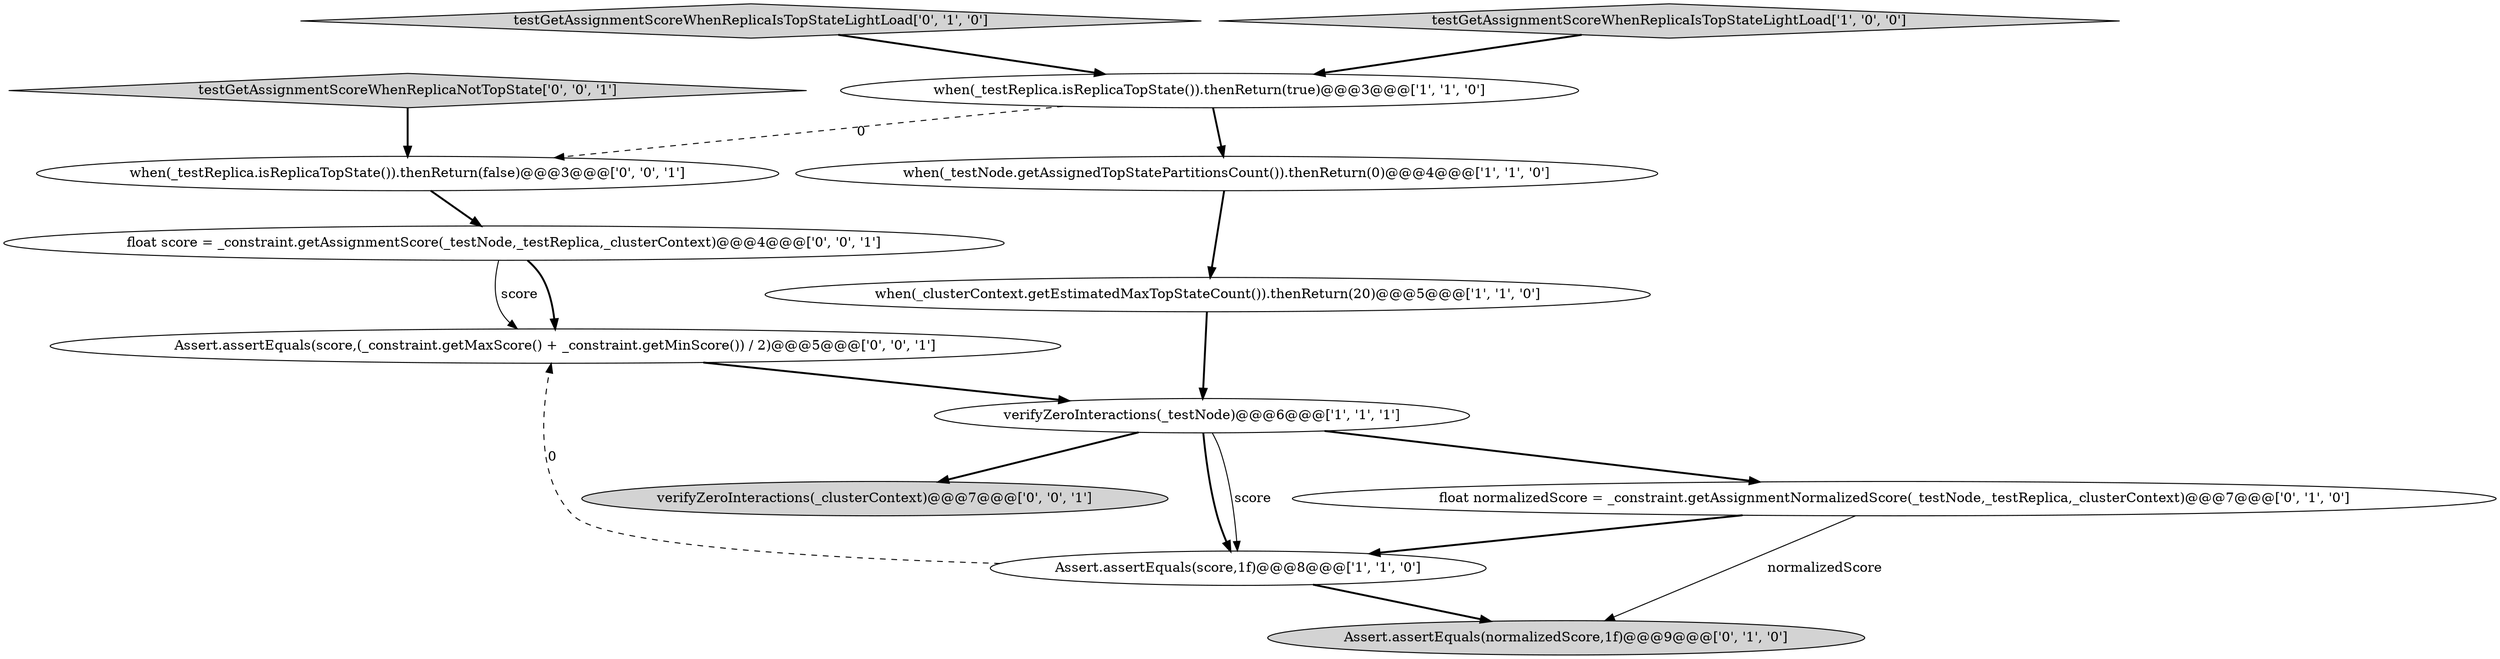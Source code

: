 digraph {
11 [style = filled, label = "Assert.assertEquals(score,(_constraint.getMaxScore() + _constraint.getMinScore()) / 2)@@@5@@@['0', '0', '1']", fillcolor = white, shape = ellipse image = "AAA0AAABBB3BBB"];
6 [style = filled, label = "testGetAssignmentScoreWhenReplicaIsTopStateLightLoad['0', '1', '0']", fillcolor = lightgray, shape = diamond image = "AAA0AAABBB2BBB"];
8 [style = filled, label = "Assert.assertEquals(normalizedScore,1f)@@@9@@@['0', '1', '0']", fillcolor = lightgray, shape = ellipse image = "AAA1AAABBB2BBB"];
0 [style = filled, label = "when(_testNode.getAssignedTopStatePartitionsCount()).thenReturn(0)@@@4@@@['1', '1', '0']", fillcolor = white, shape = ellipse image = "AAA0AAABBB1BBB"];
12 [style = filled, label = "float score = _constraint.getAssignmentScore(_testNode,_testReplica,_clusterContext)@@@4@@@['0', '0', '1']", fillcolor = white, shape = ellipse image = "AAA0AAABBB3BBB"];
4 [style = filled, label = "verifyZeroInteractions(_testNode)@@@6@@@['1', '1', '1']", fillcolor = white, shape = ellipse image = "AAA0AAABBB1BBB"];
3 [style = filled, label = "when(_clusterContext.getEstimatedMaxTopStateCount()).thenReturn(20)@@@5@@@['1', '1', '0']", fillcolor = white, shape = ellipse image = "AAA0AAABBB1BBB"];
13 [style = filled, label = "when(_testReplica.isReplicaTopState()).thenReturn(false)@@@3@@@['0', '0', '1']", fillcolor = white, shape = ellipse image = "AAA0AAABBB3BBB"];
7 [style = filled, label = "float normalizedScore = _constraint.getAssignmentNormalizedScore(_testNode,_testReplica,_clusterContext)@@@7@@@['0', '1', '0']", fillcolor = white, shape = ellipse image = "AAA1AAABBB2BBB"];
10 [style = filled, label = "testGetAssignmentScoreWhenReplicaNotTopState['0', '0', '1']", fillcolor = lightgray, shape = diamond image = "AAA0AAABBB3BBB"];
9 [style = filled, label = "verifyZeroInteractions(_clusterContext)@@@7@@@['0', '0', '1']", fillcolor = lightgray, shape = ellipse image = "AAA0AAABBB3BBB"];
2 [style = filled, label = "when(_testReplica.isReplicaTopState()).thenReturn(true)@@@3@@@['1', '1', '0']", fillcolor = white, shape = ellipse image = "AAA0AAABBB1BBB"];
1 [style = filled, label = "testGetAssignmentScoreWhenReplicaIsTopStateLightLoad['1', '0', '0']", fillcolor = lightgray, shape = diamond image = "AAA0AAABBB1BBB"];
5 [style = filled, label = "Assert.assertEquals(score,1f)@@@8@@@['1', '1', '0']", fillcolor = white, shape = ellipse image = "AAA0AAABBB1BBB"];
7->5 [style = bold, label=""];
4->5 [style = bold, label=""];
2->13 [style = dashed, label="0"];
12->11 [style = bold, label=""];
2->0 [style = bold, label=""];
13->12 [style = bold, label=""];
11->4 [style = bold, label=""];
10->13 [style = bold, label=""];
4->7 [style = bold, label=""];
0->3 [style = bold, label=""];
5->8 [style = bold, label=""];
7->8 [style = solid, label="normalizedScore"];
4->9 [style = bold, label=""];
1->2 [style = bold, label=""];
3->4 [style = bold, label=""];
12->11 [style = solid, label="score"];
5->11 [style = dashed, label="0"];
6->2 [style = bold, label=""];
4->5 [style = solid, label="score"];
}
